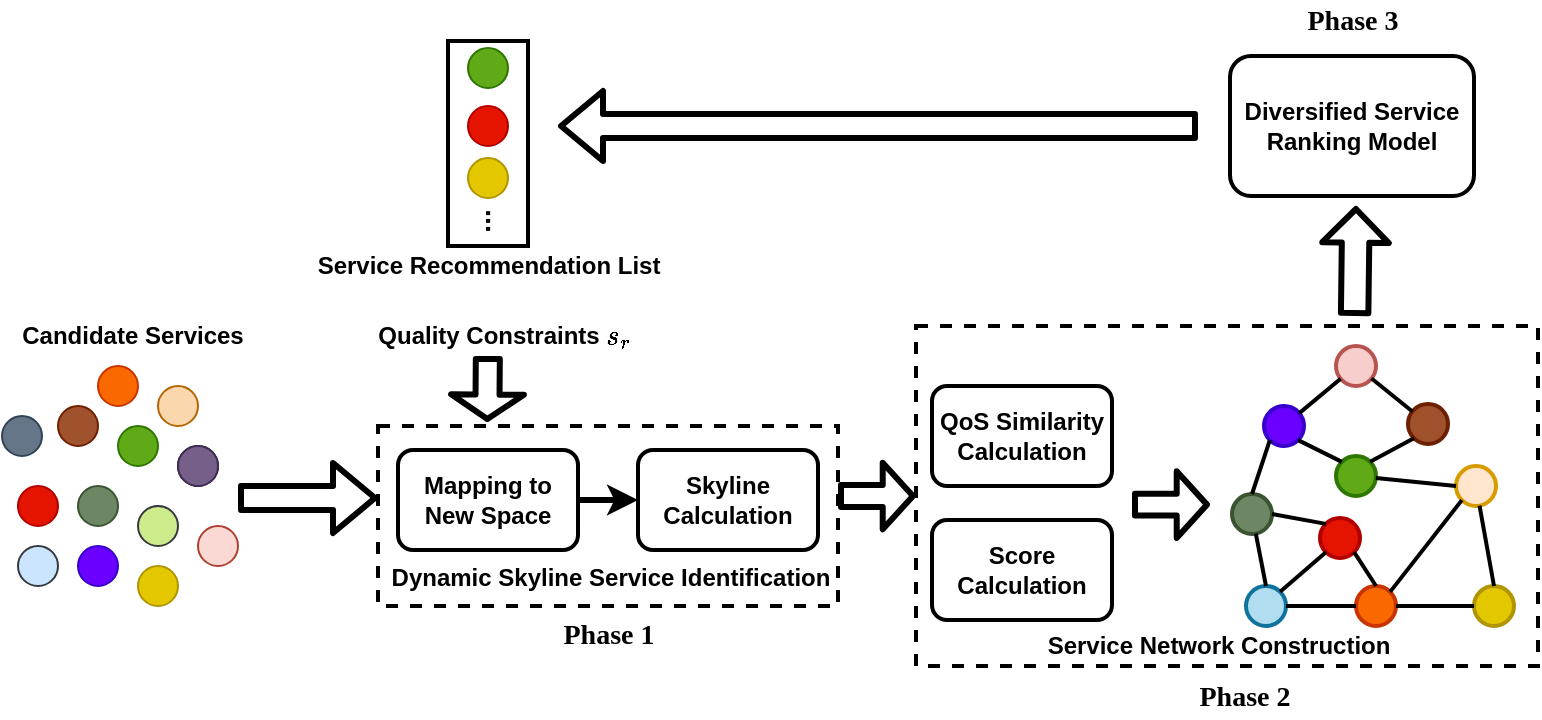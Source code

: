 <mxfile version="13.1.14" type="github">
  <diagram id="sd3B13jJpRDf2u8jtMgA" name="Page-1">
    <mxGraphModel dx="1248" dy="632" grid="1" gridSize="10" guides="1" tooltips="1" connect="1" arrows="1" fold="1" page="1" pageScale="1" pageWidth="1654" pageHeight="2336" math="1" shadow="0">
      <root>
        <mxCell id="0" />
        <mxCell id="1" parent="0" />
        <mxCell id="cKlKM32kicbf2RL1kfpF-78" value="" style="rounded=0;whiteSpace=wrap;html=1;fillColor=none;dashed=1;strokeWidth=2;" parent="1" vertex="1">
          <mxGeometry x="499" y="420" width="311" height="170" as="geometry" />
        </mxCell>
        <mxCell id="cKlKM32kicbf2RL1kfpF-74" value="" style="rounded=0;whiteSpace=wrap;html=1;fillColor=none;strokeWidth=2;" parent="1" vertex="1">
          <mxGeometry x="265" y="277.5" width="40" height="102.5" as="geometry" />
        </mxCell>
        <mxCell id="cKlKM32kicbf2RL1kfpF-67" value="" style="rounded=0;whiteSpace=wrap;html=1;fillColor=none;dashed=1;strokeWidth=2;" parent="1" vertex="1">
          <mxGeometry x="230" y="470" width="230" height="90" as="geometry" />
        </mxCell>
        <mxCell id="WeZ2IR0lr3XahTYSVris-6" value="" style="ellipse;whiteSpace=wrap;html=1;aspect=fixed;fillColor=#fa6800;strokeColor=#C73500;fontColor=#ffffff;" parent="1" vertex="1">
          <mxGeometry x="90" y="440" width="20" height="20" as="geometry" />
        </mxCell>
        <mxCell id="cKlKM32kicbf2RL1kfpF-1" value="" style="ellipse;whiteSpace=wrap;html=1;aspect=fixed;fillColor=#60a917;strokeColor=#2D7600;fontColor=#ffffff;" parent="1" vertex="1">
          <mxGeometry x="100" y="470" width="20" height="20" as="geometry" />
        </mxCell>
        <mxCell id="cKlKM32kicbf2RL1kfpF-4" value="" style="ellipse;whiteSpace=wrap;html=1;aspect=fixed;fillColor=#fad7ac;strokeColor=#b46504;" parent="1" vertex="1">
          <mxGeometry x="120" y="450" width="20" height="20" as="geometry" />
        </mxCell>
        <mxCell id="cKlKM32kicbf2RL1kfpF-5" value="" style="ellipse;whiteSpace=wrap;html=1;aspect=fixed;fillColor=none;" parent="1" vertex="1">
          <mxGeometry x="130" y="480" width="20" height="20" as="geometry" />
        </mxCell>
        <mxCell id="cKlKM32kicbf2RL1kfpF-6" value="" style="ellipse;whiteSpace=wrap;html=1;aspect=fixed;fillColor=#76608a;strokeColor=#432D57;fontColor=#ffffff;" parent="1" vertex="1">
          <mxGeometry x="130" y="480" width="20" height="20" as="geometry" />
        </mxCell>
        <mxCell id="cKlKM32kicbf2RL1kfpF-7" value="" style="ellipse;whiteSpace=wrap;html=1;aspect=fixed;fillColor=#a0522d;strokeColor=#6D1F00;fontColor=#ffffff;" parent="1" vertex="1">
          <mxGeometry x="70" y="460" width="20" height="20" as="geometry" />
        </mxCell>
        <mxCell id="cKlKM32kicbf2RL1kfpF-8" value="" style="ellipse;whiteSpace=wrap;html=1;aspect=fixed;fillColor=#6d8764;strokeColor=#3A5431;fontColor=#ffffff;" parent="1" vertex="1">
          <mxGeometry x="80" y="500" width="20" height="20" as="geometry" />
        </mxCell>
        <mxCell id="cKlKM32kicbf2RL1kfpF-9" value="" style="ellipse;whiteSpace=wrap;html=1;aspect=fixed;fillColor=#cdeb8b;strokeColor=#36393d;" parent="1" vertex="1">
          <mxGeometry x="110" y="510" width="20" height="20" as="geometry" />
        </mxCell>
        <mxCell id="cKlKM32kicbf2RL1kfpF-10" value="" style="ellipse;whiteSpace=wrap;html=1;aspect=fixed;fillColor=#fad9d5;strokeColor=#ae4132;" parent="1" vertex="1">
          <mxGeometry x="140" y="520" width="20" height="20" as="geometry" />
        </mxCell>
        <mxCell id="cKlKM32kicbf2RL1kfpF-11" value="" style="ellipse;whiteSpace=wrap;html=1;aspect=fixed;fillColor=#e51400;strokeColor=#B20000;fontColor=#ffffff;" parent="1" vertex="1">
          <mxGeometry x="50" y="500" width="20" height="20" as="geometry" />
        </mxCell>
        <mxCell id="cKlKM32kicbf2RL1kfpF-12" value="" style="ellipse;whiteSpace=wrap;html=1;aspect=fixed;fillColor=#6a00ff;strokeColor=#3700CC;fontColor=#ffffff;" parent="1" vertex="1">
          <mxGeometry x="80" y="530" width="20" height="20" as="geometry" />
        </mxCell>
        <mxCell id="cKlKM32kicbf2RL1kfpF-13" value="&lt;b&gt;Candidate&amp;nbsp;Services&lt;/b&gt;" style="text;html=1;align=center;verticalAlign=middle;resizable=0;points=[];autosize=1;" parent="1" vertex="1">
          <mxGeometry x="42" y="415" width="130" height="20" as="geometry" />
        </mxCell>
        <mxCell id="cKlKM32kicbf2RL1kfpF-17" value="&lt;b&gt;Mapping&amp;nbsp;to New Space&lt;/b&gt;" style="rounded=1;whiteSpace=wrap;html=1;strokeWidth=2;" parent="1" vertex="1">
          <mxGeometry x="240" y="482" width="90" height="50" as="geometry" />
        </mxCell>
        <mxCell id="cKlKM32kicbf2RL1kfpF-19" value="&lt;b&gt;Skyline Calculation&lt;/b&gt;" style="rounded=1;whiteSpace=wrap;html=1;strokeWidth=2;" parent="1" vertex="1">
          <mxGeometry x="360" y="482" width="90" height="50" as="geometry" />
        </mxCell>
        <mxCell id="cKlKM32kicbf2RL1kfpF-20" value="&lt;b&gt;QoS Similarity Calculation&lt;/b&gt;" style="rounded=1;whiteSpace=wrap;html=1;strokeWidth=2;" parent="1" vertex="1">
          <mxGeometry x="507" y="450" width="90" height="50" as="geometry" />
        </mxCell>
        <mxCell id="cKlKM32kicbf2RL1kfpF-21" value="$$s_r$$" style="text;html=1;align=center;verticalAlign=middle;resizable=0;points=[];autosize=1;" parent="1" vertex="1">
          <mxGeometry x="320" y="415" width="60" height="20" as="geometry" />
        </mxCell>
        <mxCell id="cKlKM32kicbf2RL1kfpF-26" value="&lt;b&gt;Quality Constraints&lt;/b&gt;" style="text;html=1;align=center;verticalAlign=middle;resizable=0;points=[];autosize=1;" parent="1" vertex="1">
          <mxGeometry x="220" y="415" width="130" height="20" as="geometry" />
        </mxCell>
        <mxCell id="cKlKM32kicbf2RL1kfpF-28" value="&lt;b&gt;Dynamic Skyline Service Identification&lt;/b&gt;" style="text;html=1;align=center;verticalAlign=middle;resizable=0;points=[];autosize=1;" parent="1" vertex="1">
          <mxGeometry x="231" y="536" width="230" height="20" as="geometry" />
        </mxCell>
        <mxCell id="cKlKM32kicbf2RL1kfpF-29" value="" style="ellipse;whiteSpace=wrap;html=1;aspect=fixed;fillColor=#f8cecc;strokeColor=#b85450;strokeWidth=2;" parent="1" vertex="1">
          <mxGeometry x="709" y="430" width="20" height="20" as="geometry" />
        </mxCell>
        <mxCell id="cKlKM32kicbf2RL1kfpF-30" value="" style="ellipse;whiteSpace=wrap;html=1;aspect=fixed;fillColor=#6a00ff;strokeColor=#3700CC;fontColor=#ffffff;strokeWidth=2;" parent="1" vertex="1">
          <mxGeometry x="673" y="460" width="20" height="20" as="geometry" />
        </mxCell>
        <mxCell id="cKlKM32kicbf2RL1kfpF-31" value="" style="ellipse;whiteSpace=wrap;html=1;aspect=fixed;fillColor=#a0522d;strokeColor=#6D1F00;fontColor=#ffffff;strokeWidth=2;" parent="1" vertex="1">
          <mxGeometry x="745" y="459" width="20" height="20" as="geometry" />
        </mxCell>
        <mxCell id="cKlKM32kicbf2RL1kfpF-32" value="" style="ellipse;whiteSpace=wrap;html=1;aspect=fixed;fillColor=#60a917;strokeColor=#2D7600;fontColor=#ffffff;strokeWidth=2;" parent="1" vertex="1">
          <mxGeometry x="709" y="485" width="20" height="20" as="geometry" />
        </mxCell>
        <mxCell id="cKlKM32kicbf2RL1kfpF-33" value="" style="ellipse;whiteSpace=wrap;html=1;aspect=fixed;fillColor=#6d8764;strokeColor=#3A5431;fontColor=#ffffff;strokeWidth=2;" parent="1" vertex="1">
          <mxGeometry x="657" y="504" width="20" height="20" as="geometry" />
        </mxCell>
        <mxCell id="cKlKM32kicbf2RL1kfpF-34" value="" style="ellipse;whiteSpace=wrap;html=1;aspect=fixed;fillColor=#b1ddf0;strokeColor=#10739e;strokeWidth=2;" parent="1" vertex="1">
          <mxGeometry x="664" y="550" width="20" height="20" as="geometry" />
        </mxCell>
        <mxCell id="cKlKM32kicbf2RL1kfpF-35" value="" style="ellipse;whiteSpace=wrap;html=1;aspect=fixed;fillColor=#e51400;strokeColor=#B20000;fontColor=#ffffff;strokeWidth=2;" parent="1" vertex="1">
          <mxGeometry x="701" y="516" width="20" height="20" as="geometry" />
        </mxCell>
        <mxCell id="cKlKM32kicbf2RL1kfpF-36" value="" style="ellipse;whiteSpace=wrap;html=1;aspect=fixed;fillColor=#fa6800;strokeColor=#C73500;fontColor=#ffffff;strokeWidth=2;" parent="1" vertex="1">
          <mxGeometry x="719" y="550" width="20" height="20" as="geometry" />
        </mxCell>
        <mxCell id="cKlKM32kicbf2RL1kfpF-37" value="" style="ellipse;whiteSpace=wrap;html=1;aspect=fixed;fillColor=#e3c800;strokeColor=#B09500;fontColor=#ffffff;strokeWidth=2;" parent="1" vertex="1">
          <mxGeometry x="778" y="550" width="20" height="20" as="geometry" />
        </mxCell>
        <mxCell id="cKlKM32kicbf2RL1kfpF-38" value="" style="ellipse;whiteSpace=wrap;html=1;aspect=fixed;fillColor=#ffe6cc;strokeColor=#d79b00;strokeWidth=2;" parent="1" vertex="1">
          <mxGeometry x="769" y="490" width="20" height="20" as="geometry" />
        </mxCell>
        <mxCell id="cKlKM32kicbf2RL1kfpF-39" value="" style="ellipse;whiteSpace=wrap;html=1;aspect=fixed;fillColor=#e3c800;strokeColor=#B09500;fontColor=#ffffff;" parent="1" vertex="1">
          <mxGeometry x="110" y="540" width="20" height="20" as="geometry" />
        </mxCell>
        <mxCell id="cKlKM32kicbf2RL1kfpF-40" value="" style="ellipse;whiteSpace=wrap;html=1;aspect=fixed;fillColor=#cce5ff;strokeColor=#36393d;" parent="1" vertex="1">
          <mxGeometry x="50" y="530" width="20" height="20" as="geometry" />
        </mxCell>
        <mxCell id="cKlKM32kicbf2RL1kfpF-42" value="" style="endArrow=none;html=1;strokeWidth=2;" parent="1" source="cKlKM32kicbf2RL1kfpF-31" target="cKlKM32kicbf2RL1kfpF-29" edge="1">
          <mxGeometry width="50" height="50" relative="1" as="geometry">
            <mxPoint x="709" y="370" as="sourcePoint" />
            <mxPoint x="759" y="320" as="targetPoint" />
          </mxGeometry>
        </mxCell>
        <mxCell id="cKlKM32kicbf2RL1kfpF-44" value="" style="endArrow=none;html=1;strokeWidth=2;" parent="1" source="cKlKM32kicbf2RL1kfpF-30" target="cKlKM32kicbf2RL1kfpF-29" edge="1">
          <mxGeometry width="50" height="50" relative="1" as="geometry">
            <mxPoint x="759" y="650" as="sourcePoint" />
            <mxPoint x="809" y="600" as="targetPoint" />
          </mxGeometry>
        </mxCell>
        <mxCell id="cKlKM32kicbf2RL1kfpF-45" value="" style="endArrow=none;html=1;exitX=0.5;exitY=0;exitDx=0;exitDy=0;strokeWidth=2;" parent="1" source="cKlKM32kicbf2RL1kfpF-34" target="cKlKM32kicbf2RL1kfpF-33" edge="1">
          <mxGeometry width="50" height="50" relative="1" as="geometry">
            <mxPoint x="679" y="550" as="sourcePoint" />
            <mxPoint x="759" y="590" as="targetPoint" />
          </mxGeometry>
        </mxCell>
        <mxCell id="cKlKM32kicbf2RL1kfpF-46" value="" style="endArrow=none;html=1;exitX=1;exitY=0.5;exitDx=0;exitDy=0;strokeWidth=2;" parent="1" source="cKlKM32kicbf2RL1kfpF-36" target="cKlKM32kicbf2RL1kfpF-37" edge="1">
          <mxGeometry width="50" height="50" relative="1" as="geometry">
            <mxPoint x="739" y="630" as="sourcePoint" />
            <mxPoint x="789" y="580" as="targetPoint" />
          </mxGeometry>
        </mxCell>
        <mxCell id="cKlKM32kicbf2RL1kfpF-48" value="" style="endArrow=none;html=1;entryX=0.5;entryY=0;entryDx=0;entryDy=0;strokeWidth=2;" parent="1" source="cKlKM32kicbf2RL1kfpF-38" target="cKlKM32kicbf2RL1kfpF-37" edge="1">
          <mxGeometry width="50" height="50" relative="1" as="geometry">
            <mxPoint x="749" y="570" as="sourcePoint" />
            <mxPoint x="780.056" y="554.472" as="targetPoint" />
          </mxGeometry>
        </mxCell>
        <mxCell id="cKlKM32kicbf2RL1kfpF-49" value="" style="endArrow=none;html=1;exitX=0;exitY=0.5;exitDx=0;exitDy=0;strokeWidth=2;" parent="1" source="cKlKM32kicbf2RL1kfpF-38" target="cKlKM32kicbf2RL1kfpF-32" edge="1">
          <mxGeometry width="50" height="50" relative="1" as="geometry">
            <mxPoint x="759" y="580" as="sourcePoint" />
            <mxPoint x="790.056" y="564.472" as="targetPoint" />
          </mxGeometry>
        </mxCell>
        <mxCell id="cKlKM32kicbf2RL1kfpF-50" value="" style="endArrow=none;html=1;exitX=1;exitY=0.5;exitDx=0;exitDy=0;entryX=0;entryY=0.5;entryDx=0;entryDy=0;strokeWidth=2;" parent="1" source="cKlKM32kicbf2RL1kfpF-34" target="cKlKM32kicbf2RL1kfpF-36" edge="1">
          <mxGeometry width="50" height="50" relative="1" as="geometry">
            <mxPoint x="769" y="590" as="sourcePoint" />
            <mxPoint x="800.056" y="574.472" as="targetPoint" />
          </mxGeometry>
        </mxCell>
        <mxCell id="cKlKM32kicbf2RL1kfpF-51" value="" style="endArrow=none;html=1;exitX=1;exitY=0.5;exitDx=0;exitDy=0;entryX=0;entryY=0;entryDx=0;entryDy=0;strokeWidth=2;" parent="1" source="cKlKM32kicbf2RL1kfpF-33" target="cKlKM32kicbf2RL1kfpF-35" edge="1">
          <mxGeometry width="50" height="50" relative="1" as="geometry">
            <mxPoint x="779" y="600" as="sourcePoint" />
            <mxPoint x="699" y="530" as="targetPoint" />
          </mxGeometry>
        </mxCell>
        <mxCell id="cKlKM32kicbf2RL1kfpF-52" value="" style="endArrow=none;html=1;exitX=1;exitY=1;exitDx=0;exitDy=0;entryX=0.5;entryY=0;entryDx=0;entryDy=0;strokeWidth=2;" parent="1" source="cKlKM32kicbf2RL1kfpF-35" target="cKlKM32kicbf2RL1kfpF-36" edge="1">
          <mxGeometry width="50" height="50" relative="1" as="geometry">
            <mxPoint x="789" y="610" as="sourcePoint" />
            <mxPoint x="820.056" y="594.472" as="targetPoint" />
          </mxGeometry>
        </mxCell>
        <mxCell id="cKlKM32kicbf2RL1kfpF-53" value="" style="endArrow=none;html=1;exitX=0;exitY=1;exitDx=0;exitDy=0;entryX=0.5;entryY=0;entryDx=0;entryDy=0;strokeWidth=2;" parent="1" source="cKlKM32kicbf2RL1kfpF-30" target="cKlKM32kicbf2RL1kfpF-33" edge="1">
          <mxGeometry width="50" height="50" relative="1" as="geometry">
            <mxPoint x="799" y="620" as="sourcePoint" />
            <mxPoint x="830.056" y="604.472" as="targetPoint" />
          </mxGeometry>
        </mxCell>
        <mxCell id="cKlKM32kicbf2RL1kfpF-54" value="" style="endArrow=none;html=1;exitX=1;exitY=1;exitDx=0;exitDy=0;entryX=0;entryY=0;entryDx=0;entryDy=0;strokeWidth=2;" parent="1" source="cKlKM32kicbf2RL1kfpF-30" target="cKlKM32kicbf2RL1kfpF-32" edge="1">
          <mxGeometry width="50" height="50" relative="1" as="geometry">
            <mxPoint x="809" y="630" as="sourcePoint" />
            <mxPoint x="840.056" y="614.472" as="targetPoint" />
          </mxGeometry>
        </mxCell>
        <mxCell id="cKlKM32kicbf2RL1kfpF-55" value="" style="endArrow=none;html=1;exitX=1;exitY=0;exitDx=0;exitDy=0;entryX=0;entryY=1;entryDx=0;entryDy=0;strokeWidth=2;" parent="1" source="cKlKM32kicbf2RL1kfpF-32" target="cKlKM32kicbf2RL1kfpF-31" edge="1">
          <mxGeometry width="50" height="50" relative="1" as="geometry">
            <mxPoint x="819" y="640" as="sourcePoint" />
            <mxPoint x="850.056" y="624.472" as="targetPoint" />
          </mxGeometry>
        </mxCell>
        <mxCell id="cKlKM32kicbf2RL1kfpF-56" value="" style="endArrow=none;html=1;exitX=1;exitY=0;exitDx=0;exitDy=0;entryX=0;entryY=1;entryDx=0;entryDy=0;strokeWidth=2;" parent="1" source="cKlKM32kicbf2RL1kfpF-36" target="cKlKM32kicbf2RL1kfpF-38" edge="1">
          <mxGeometry width="50" height="50" relative="1" as="geometry">
            <mxPoint x="829" y="650" as="sourcePoint" />
            <mxPoint x="860.056" y="634.472" as="targetPoint" />
          </mxGeometry>
        </mxCell>
        <mxCell id="cKlKM32kicbf2RL1kfpF-57" value="" style="endArrow=none;html=1;exitX=1;exitY=0;exitDx=0;exitDy=0;entryX=0;entryY=1;entryDx=0;entryDy=0;strokeWidth=2;" parent="1" source="cKlKM32kicbf2RL1kfpF-34" target="cKlKM32kicbf2RL1kfpF-35" edge="1">
          <mxGeometry width="50" height="50" relative="1" as="geometry">
            <mxPoint x="839" y="660" as="sourcePoint" />
            <mxPoint x="870.056" y="644.472" as="targetPoint" />
          </mxGeometry>
        </mxCell>
        <mxCell id="cKlKM32kicbf2RL1kfpF-60" value="" style="endArrow=classic;html=1;exitX=1;exitY=0.5;exitDx=0;exitDy=0;entryX=0;entryY=0.5;entryDx=0;entryDy=0;strokeWidth=3;" parent="1" source="cKlKM32kicbf2RL1kfpF-17" target="cKlKM32kicbf2RL1kfpF-19" edge="1">
          <mxGeometry width="50" height="50" relative="1" as="geometry">
            <mxPoint x="310" y="632" as="sourcePoint" />
            <mxPoint x="360" y="582" as="targetPoint" />
          </mxGeometry>
        </mxCell>
        <mxCell id="cKlKM32kicbf2RL1kfpF-62" value="" style="shape=flexArrow;endArrow=classic;html=1;strokeWidth=3;" parent="1" edge="1">
          <mxGeometry width="50" height="50" relative="1" as="geometry">
            <mxPoint x="160" y="506" as="sourcePoint" />
            <mxPoint x="230" y="506" as="targetPoint" />
          </mxGeometry>
        </mxCell>
        <mxCell id="cKlKM32kicbf2RL1kfpF-63" value="" style="shape=flexArrow;endArrow=classic;html=1;strokeWidth=3;endWidth=21.379;endSize=3.076;" parent="1" source="cKlKM32kicbf2RL1kfpF-26" edge="1">
          <mxGeometry width="50" height="50" relative="1" as="geometry">
            <mxPoint x="284.915" y="438.0" as="sourcePoint" />
            <mxPoint x="284.66" y="468" as="targetPoint" />
          </mxGeometry>
        </mxCell>
        <mxCell id="cKlKM32kicbf2RL1kfpF-64" value="&lt;b&gt;Diversified Service Ranking Model&lt;/b&gt;" style="rounded=1;whiteSpace=wrap;html=1;strokeWidth=2;" parent="1" vertex="1">
          <mxGeometry x="656" y="285" width="122" height="70" as="geometry" />
        </mxCell>
        <mxCell id="cKlKM32kicbf2RL1kfpF-65" value="&lt;b&gt;Score Calculation&lt;/b&gt;" style="rounded=1;whiteSpace=wrap;html=1;strokeWidth=2;" parent="1" vertex="1">
          <mxGeometry x="507" y="517" width="90" height="50" as="geometry" />
        </mxCell>
        <mxCell id="cKlKM32kicbf2RL1kfpF-68" value="" style="shape=flexArrow;endArrow=classic;html=1;strokeWidth=3;" parent="1" edge="1">
          <mxGeometry width="50" height="50" relative="1" as="geometry">
            <mxPoint x="640" y="320" as="sourcePoint" />
            <mxPoint x="320" y="320" as="targetPoint" />
          </mxGeometry>
        </mxCell>
        <mxCell id="cKlKM32kicbf2RL1kfpF-69" value="" style="ellipse;whiteSpace=wrap;html=1;aspect=fixed;fillColor=#e51400;strokeColor=#B20000;fontColor=#ffffff;" parent="1" vertex="1">
          <mxGeometry x="275" y="310" width="20" height="20" as="geometry" />
        </mxCell>
        <mxCell id="cKlKM32kicbf2RL1kfpF-70" value="" style="ellipse;whiteSpace=wrap;html=1;aspect=fixed;fillColor=#60a917;strokeColor=#2D7600;fontColor=#ffffff;" parent="1" vertex="1">
          <mxGeometry x="275" y="281" width="20" height="20" as="geometry" />
        </mxCell>
        <mxCell id="cKlKM32kicbf2RL1kfpF-75" value="&lt;b&gt;Service&amp;nbsp;Recommendation&amp;nbsp;List&lt;/b&gt;" style="text;html=1;align=center;verticalAlign=middle;resizable=0;points=[];autosize=1;" parent="1" vertex="1">
          <mxGeometry x="190" y="379.5" width="190" height="20" as="geometry" />
        </mxCell>
        <mxCell id="cKlKM32kicbf2RL1kfpF-79" value="" style="shape=flexArrow;endArrow=classic;html=1;strokeWidth=3;width=8.966;endSize=4.048;endWidth=19.334;entryX=0;entryY=0.5;entryDx=0;entryDy=0;" parent="1" target="cKlKM32kicbf2RL1kfpF-78" edge="1">
          <mxGeometry width="50" height="50" relative="1" as="geometry">
            <mxPoint x="460" y="505" as="sourcePoint" />
            <mxPoint x="487" y="506.0" as="targetPoint" />
          </mxGeometry>
        </mxCell>
        <mxCell id="cKlKM32kicbf2RL1kfpF-82" value="" style="shape=flexArrow;endArrow=classic;html=1;strokeWidth=3;width=8.966;endSize=4.048;endWidth=19.334;entryX=0;entryY=0.5;entryDx=0;entryDy=0;" parent="1" edge="1">
          <mxGeometry width="50" height="50" relative="1" as="geometry">
            <mxPoint x="607" y="509.31" as="sourcePoint" />
            <mxPoint x="646" y="509.31" as="targetPoint" />
          </mxGeometry>
        </mxCell>
        <mxCell id="cKlKM32kicbf2RL1kfpF-83" value="" style="shape=flexArrow;endArrow=classic;html=1;strokeWidth=3;endWidth=16.552;endSize=4.607;width=11.724;" parent="1" edge="1">
          <mxGeometry width="50" height="50" relative="1" as="geometry">
            <mxPoint x="718.31" y="415.0" as="sourcePoint" />
            <mxPoint x="719" y="360" as="targetPoint" />
          </mxGeometry>
        </mxCell>
        <mxCell id="cKlKM32kicbf2RL1kfpF-85" value="&lt;b&gt;&lt;font style=&quot;font-size: 14px&quot;&gt;...&lt;/font&gt;&lt;/b&gt;" style="text;html=1;align=center;verticalAlign=middle;resizable=0;points=[];autosize=1;rotation=90;" parent="1" vertex="1">
          <mxGeometry x="274" y="357" width="30" height="20" as="geometry" />
        </mxCell>
        <mxCell id="cKlKM32kicbf2RL1kfpF-86" value="" style="ellipse;whiteSpace=wrap;html=1;aspect=fixed;fillColor=#e3c800;strokeColor=#B09500;fontColor=#ffffff;" parent="1" vertex="1">
          <mxGeometry x="275" y="336" width="20" height="20" as="geometry" />
        </mxCell>
        <mxCell id="IOah4Ac1rtpJ04W-Qy3I-1" value="&lt;b&gt;Service&amp;nbsp;Network&amp;nbsp;Construction&lt;/b&gt;" style="text;html=1;align=center;verticalAlign=middle;resizable=0;points=[];autosize=1;" parent="1" vertex="1">
          <mxGeometry x="555" y="570" width="190" height="20" as="geometry" />
        </mxCell>
        <mxCell id="ZvSxOfUglyxxoIV_B64p-1" value="" style="ellipse;whiteSpace=wrap;html=1;aspect=fixed;fillColor=#647687;strokeColor=#314354;fontColor=#ffffff;" parent="1" vertex="1">
          <mxGeometry x="42" y="465" width="20" height="20" as="geometry" />
        </mxCell>
        <mxCell id="Ik6Yt8WdPpFSKUy9oZJD-1" value="&lt;b&gt;&lt;font style=&quot;font-size: 14px&quot; face=&quot;Times New Roman&quot;&gt;Phase 1&lt;/font&gt;&lt;/b&gt;" style="text;html=1;align=center;verticalAlign=middle;resizable=0;points=[];autosize=1;" vertex="1" parent="1">
          <mxGeometry x="315" y="565" width="60" height="20" as="geometry" />
        </mxCell>
        <mxCell id="Ik6Yt8WdPpFSKUy9oZJD-2" value="&lt;b&gt;&lt;font style=&quot;font-size: 14px&quot; face=&quot;Times New Roman&quot;&gt;Phase 2&lt;/font&gt;&lt;/b&gt;" style="text;html=1;align=center;verticalAlign=middle;resizable=0;points=[];autosize=1;" vertex="1" parent="1">
          <mxGeometry x="633" y="596" width="60" height="20" as="geometry" />
        </mxCell>
        <mxCell id="Ik6Yt8WdPpFSKUy9oZJD-3" value="&lt;b&gt;&lt;font style=&quot;font-size: 14px&quot; face=&quot;Times New Roman&quot;&gt;Phase 3&lt;/font&gt;&lt;/b&gt;" style="text;html=1;align=center;verticalAlign=middle;resizable=0;points=[];autosize=1;" vertex="1" parent="1">
          <mxGeometry x="687" y="257.5" width="60" height="20" as="geometry" />
        </mxCell>
      </root>
    </mxGraphModel>
  </diagram>
</mxfile>
